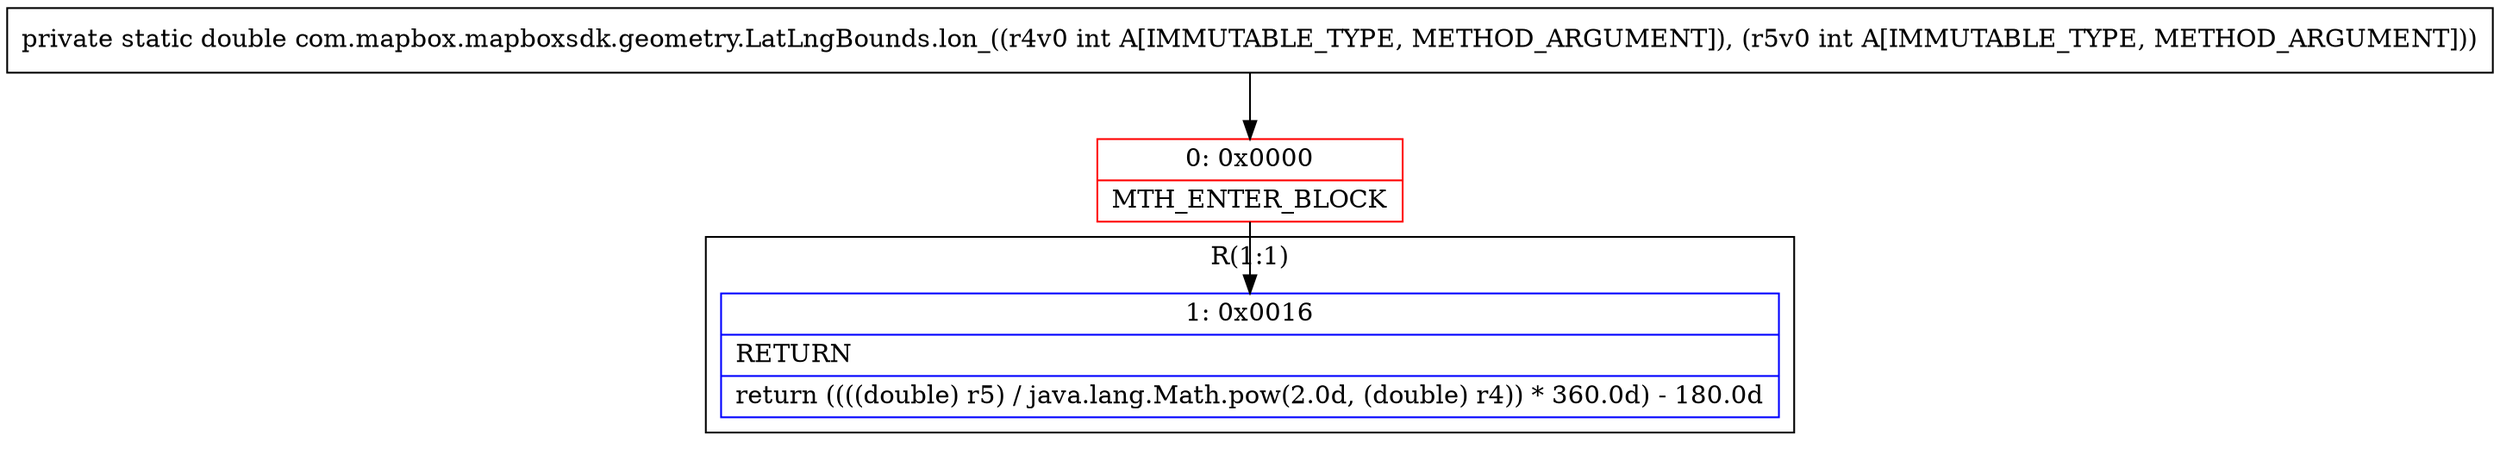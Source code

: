 digraph "CFG forcom.mapbox.mapboxsdk.geometry.LatLngBounds.lon_(II)D" {
subgraph cluster_Region_984140270 {
label = "R(1:1)";
node [shape=record,color=blue];
Node_1 [shape=record,label="{1\:\ 0x0016|RETURN\l|return ((((double) r5) \/ java.lang.Math.pow(2.0d, (double) r4)) * 360.0d) \- 180.0d\l}"];
}
Node_0 [shape=record,color=red,label="{0\:\ 0x0000|MTH_ENTER_BLOCK\l}"];
MethodNode[shape=record,label="{private static double com.mapbox.mapboxsdk.geometry.LatLngBounds.lon_((r4v0 int A[IMMUTABLE_TYPE, METHOD_ARGUMENT]), (r5v0 int A[IMMUTABLE_TYPE, METHOD_ARGUMENT])) }"];
MethodNode -> Node_0;
Node_0 -> Node_1;
}

